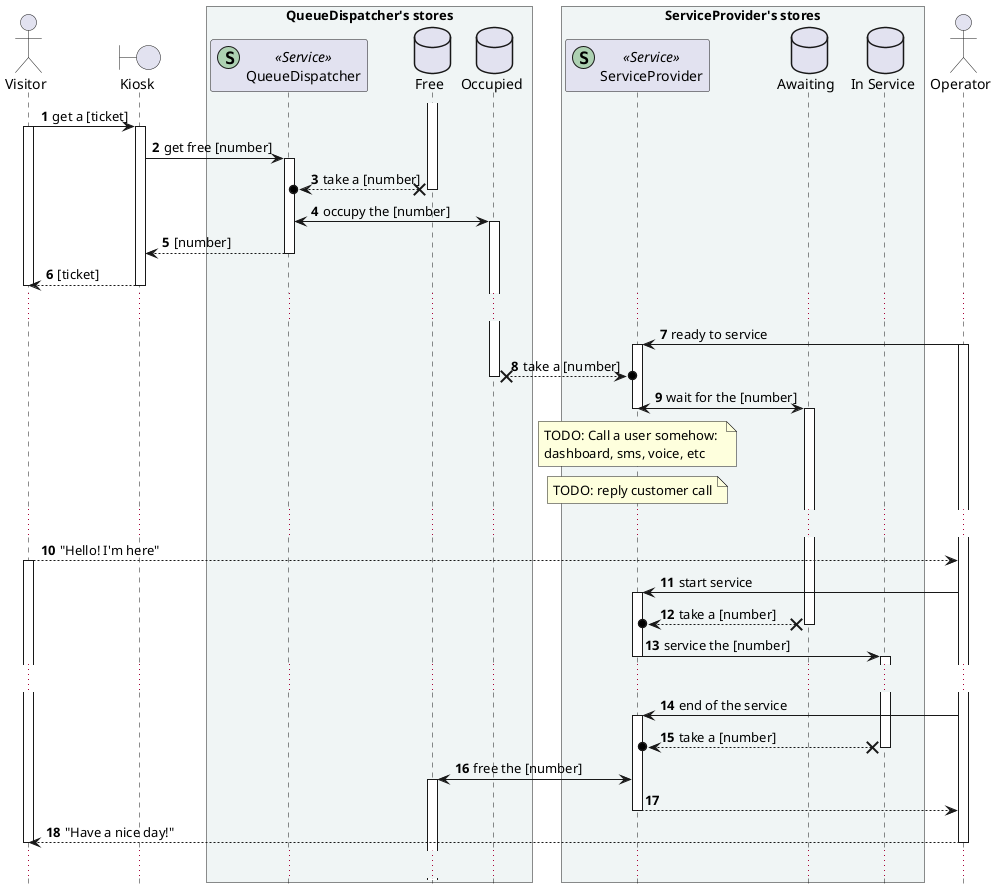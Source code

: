 @startuml

hide footbox
autonumber

actor Visitor
boundary Kiosk


box "QueueDispatcher's stores" #f0f5f5
    participant QueueDispatcher << (S,#ADD1B2) Service >>
    database Free
    activate Free
    database Occupied
'    database Cancelled
'    database Serviced
end box


box "ServiceProvider's stores" #f0f5f5
    participant ServiceProvider << (S,#ADD1B2) Service >>
    database Awaiting
    database "In Service" as INS
'    database Postponed
end box

actor Operator

Visitor -> Kiosk : get a [ticket]
activate Visitor
activate Kiosk
    Kiosk -> QueueDispatcher  : get free [number]
    activate QueueDispatcher

    QueueDispatcher o<-->X Free  : take a [number]
    deactivate Free
    QueueDispatcher <-> Occupied  : occupy the [number]
    activate Occupied

    QueueDispatcher --> Kiosk  : [number]
    deactivate QueueDispatcher

Kiosk --> Visitor : [ticket]
deactivate Kiosk
deactivate Visitor

...

Operator -> ServiceProvider : ready to service
activate Operator

    activate ServiceProvider
    ServiceProvider o<-->X Occupied  : take a [number]
    deactivate Occupied

    ServiceProvider <-> Awaiting  : wait for the [number]

note over ServiceProvider 
    TODO: Call a user somehow: 
    dashboard, sms, voice, etc
end note
note over ServiceProvider 
    TODO: reply customer call
end note

    deactivate ServiceProvider
    activate Awaiting

    deactivate ServiceProvider

    ...

    Visitor --> Operator : "Hello! I'm here"
    activate Visitor

    Operator -> ServiceProvider : start service
    activate ServiceProvider
    
    ServiceProvider o<-->X Awaiting  : take a [number]
    deactivate Awaiting

    ServiceProvider -> INS  : service the [number]
    deactivate ServiceProvider
    activate INS

...
    
    Operator -> ServiceProvider : end of the service
    activate ServiceProvider
    ServiceProvider o<-->X INS  : take a [number]
    deactivate INS

    ServiceProvider <-> Free  : free the [number]
    activate Free
    
    ServiceProvider --> Operator

    deactivate ServiceProvider

    Operator --> Visitor : "Have a nice day!"
    deactivate Operator
    deactivate Visitor

    ...

@enduml
